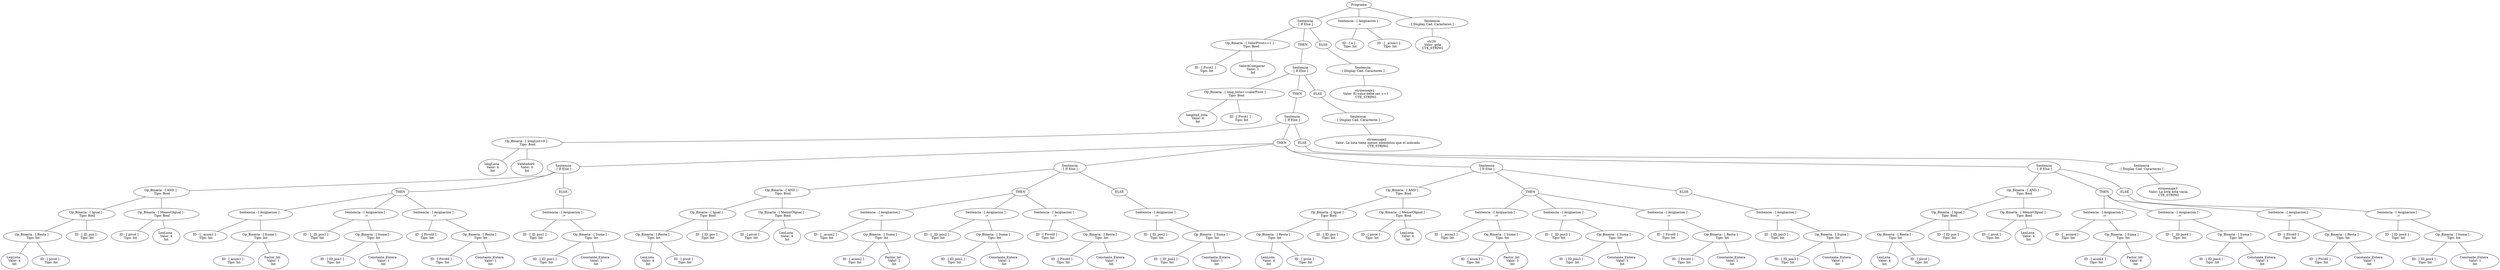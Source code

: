 graph G {nodo_programa[label="Programa"]
nodo_670700378[label="Sentencia
 - [ If Else ] -"]
nodo_programa--nodo_670700378
nodo_1190654826[label=" Op_Binaria - [ ValorPivot>=1 ] - 
 Tipo: Bool"]
nodo_670700378--nodo_1190654826
nodo_1109371569[label=" ID - [ Pivot1 ] - 
 Tipo: Int"]
nodo_1190654826--nodo_1109371569
nodo_728890494[label="ValorAComparar  
 Valor: 1 
Int"]
nodo_1190654826--nodo_728890494
nodo_6707003781[label="THEN"]
nodo_670700378--nodo_6707003781
nodo_636718812[label="Sentencia
 - [ If Else ] -"]
nodo_6707003781--nodo_636718812
nodo_445051633[label=" Op_Binaria - [ long_lista>=valorPivot ] - 
 Tipo: Bool"]
nodo_636718812--nodo_445051633
nodo_1051754451[label="longitud_lista  
 Valor: 4 
Int"]
nodo_445051633--nodo_1051754451
nodo_1349277854[label=" ID - [ Pivot1 ] - 
 Tipo: Int"]
nodo_445051633--nodo_1349277854
nodo_6367188121[label="THEN"]
nodo_636718812--nodo_6367188121
nodo_1775282465[label="Sentencia
 - [ If Else ] -"]
nodo_6367188121--nodo_1775282465
nodo_1147985808[label=" Op_Binaria - [ longList>0 ] - 
 Tipo: Bool"]
nodo_1775282465--nodo_1147985808
nodo_2040495657[label="longLista  
 Valor: 4 
Int"]
nodo_1147985808--nodo_2040495657
nodo_1267032364[label="Validador0  
 Valor: 0 
Int"]
nodo_1147985808--nodo_1267032364
nodo_17752824651[label="THEN"]
nodo_1775282465--nodo_17752824651
nodo_661672156[label="Sentencia
 - [ If Else ] -"]
nodo_17752824651--nodo_661672156
nodo_96639997[label=" Op_Binaria - [ AND ] - 
 Tipo: Bool"]
nodo_661672156--nodo_96639997
nodo_128893786[label=" Op_Binaria - [ Igual ] - 
 Tipo: Bool"]
nodo_96639997--nodo_128893786
nodo_1732398722[label=" Op_Binaria - [ Resta ] - 
 Tipo: Int"]
nodo_128893786--nodo_1732398722
nodo_1108411398[label="LenLista  
 Valor: 4 
Int"]
nodo_1732398722--nodo_1108411398
nodo_1394438858[label=" ID - [ pivot ] - 
 Tipo: Int"]
nodo_1732398722--nodo_1394438858
nodo_584634336[label=" ID - [ ID_pos ] - 
 Tipo: Int"]
nodo_128893786--nodo_584634336
nodo_1469821799[label=" Op_Binaria - [ MenorOIgual ] - 
 Tipo: Bool"]
nodo_96639997--nodo_1469821799
nodo_501263526[label=" ID - [ pivot ] - 
 Tipo: Int"]
nodo_1469821799--nodo_501263526
nodo_626202354[label="LenLista  
 Valor: 4 
Int"]
nodo_1469821799--nodo_626202354
nodo_6616721561[label="THEN"]
nodo_661672156--nodo_6616721561
nodo_1099983479[label="Sentencia - [ Asignacion ] -
 :="]
nodo_6616721561--nodo_1099983479
nodo_1268447657[label=" ID - [ _acum1 ] - 
 Tipo: Int"]
nodo_1099983479--nodo_1268447657
nodo_1401420256[label=" Op_Binaria - [ Suma ] - 
 Tipo: Int"]
nodo_1099983479--nodo_1401420256
nodo_1851691492[label=" ID - [ acum1 ] - 
 Tipo: Int"]
nodo_1401420256--nodo_1851691492
nodo_935044096[label="Factor_Int  
 Valor: 1 
Int"]
nodo_1401420256--nodo_935044096
nodo_752848266[label="Sentencia - [ Asignacion ] -
 :="]
nodo_6616721561--nodo_752848266
nodo_815033865[label=" ID - [ _ID_pos1 ] - 
 Tipo: Int"]
nodo_752848266--nodo_815033865
nodo_1555093762[label=" Op_Binaria - [ Suma ] - 
 Tipo: Int"]
nodo_752848266--nodo_1555093762
nodo_1190900417[label=" ID - [ ID_pos1 ] - 
 Tipo: Int"]
nodo_1555093762--nodo_1190900417
nodo_379110473[label="Constante_Entera  
 Valor: 1 
Int"]
nodo_1555093762--nodo_379110473
nodo_99550389[label="Sentencia - [ Asignacion ] -
 :="]
nodo_6616721561--nodo_99550389
nodo_1598924227[label=" ID - [ Pivot0 ] - 
 Tipo: Int"]
nodo_99550389--nodo_1598924227
nodo_1144748369[label=" Op_Binaria - [ Resta ] - 
 Tipo: Int"]
nodo_99550389--nodo_1144748369
nodo_340870931[label=" ID - [ Pivot0 ] - 
 Tipo: Int"]
nodo_1144748369--nodo_340870931
nodo_1768305536[label="Constante_Entera  
 Valor: 1 
Int"]
nodo_1144748369--nodo_1768305536
nodo_6616721562[label="ELSE"]
nodo_661672156--nodo_6616721562
nodo_1530388690[label="Sentencia - [ Asignacion ] -
 :="]
nodo_6616721562--nodo_1530388690
nodo_1146743572[label=" ID - [ ID_pos1 ] - 
 Tipo: Int"]
nodo_1530388690--nodo_1146743572
nodo_1512981843[label=" Op_Binaria - [ Suma ] - 
 Tipo: Int"]
nodo_1530388690--nodo_1512981843
nodo_42768293[label=" ID - [ ID_pos1 ] - 
 Tipo: Int"]
nodo_1512981843--nodo_42768293
nodo_1717159510[label="Constante_Entera  
 Valor: 1 
Int"]
nodo_1512981843--nodo_1717159510
nodo_1834188994[label="Sentencia
 - [ If Else ] -"]
nodo_17752824651--nodo_1834188994
nodo_1174361318[label=" Op_Binaria - [ AND ] - 
 Tipo: Bool"]
nodo_1834188994--nodo_1174361318
nodo_589873731[label=" Op_Binaria - [ Igual ] - 
 Tipo: Bool"]
nodo_1174361318--nodo_589873731
nodo_200006406[label=" Op_Binaria - [ Resta ] - 
 Tipo: Int"]
nodo_589873731--nodo_200006406
nodo_2052001577[label="LenLista  
 Valor: 4 
Int"]
nodo_200006406--nodo_2052001577
nodo_1160264930[label=" ID - [ pivot ] - 
 Tipo: Int"]
nodo_200006406--nodo_1160264930
nodo_544724190[label=" ID - [ ID_pos ] - 
 Tipo: Int"]
nodo_589873731--nodo_544724190
nodo_1972439101[label=" Op_Binaria - [ MenorOIgual ] - 
 Tipo: Bool"]
nodo_1174361318--nodo_1972439101
nodo_2007328737[label=" ID - [ pivot ] - 
 Tipo: Int"]
nodo_1972439101--nodo_2007328737
nodo_1936628443[label="LenLista  
 Valor: 4 
Int"]
nodo_1972439101--nodo_1936628443
nodo_18341889941[label="THEN"]
nodo_1834188994--nodo_18341889941
nodo_1830908236[label="Sentencia - [ Asignacion ] -
 :="]
nodo_18341889941--nodo_1830908236
nodo_277630005[label=" ID - [ _acum2 ] - 
 Tipo: Int"]
nodo_1830908236--nodo_277630005
nodo_1288354730[label=" Op_Binaria - [ Suma ] - 
 Tipo: Int"]
nodo_1830908236--nodo_1288354730
nodo_1274370218[label=" ID - [ acum2 ] - 
 Tipo: Int"]
nodo_1288354730--nodo_1274370218
nodo_396180261[label="Factor_Int  
 Valor: 2 
Int"]
nodo_1288354730--nodo_396180261
nodo_758705033[label="Sentencia - [ Asignacion ] -
 :="]
nodo_18341889941--nodo_758705033
nodo_1604839423[label=" ID - [ _ID_pos2 ] - 
 Tipo: Int"]
nodo_758705033--nodo_1604839423
nodo_1177096266[label=" Op_Binaria - [ Suma ] - 
 Tipo: Int"]
nodo_758705033--nodo_1177096266
nodo_670576685[label=" ID - [ ID_pos2 ] - 
 Tipo: Int"]
nodo_1177096266--nodo_670576685
nodo_1299641336[label="Constante_Entera  
 Valor: 1 
Int"]
nodo_1177096266--nodo_1299641336
nodo_764308918[label="Sentencia - [ Asignacion ] -
 :="]
nodo_18341889941--nodo_764308918
nodo_598446861[label=" ID - [ Pivot0 ] - 
 Tipo: Int"]
nodo_764308918--nodo_598446861
nodo_1161082381[label=" Op_Binaria - [ Resta ] - 
 Tipo: Int"]
nodo_764308918--nodo_1161082381
nodo_1067938912[label=" ID - [ Pivot0 ] - 
 Tipo: Int"]
nodo_1161082381--nodo_1067938912
nodo_1637506559[label="Constante_Entera  
 Valor: 1 
Int"]
nodo_1161082381--nodo_1637506559
nodo_18341889942[label="ELSE"]
nodo_1834188994--nodo_18341889942
nodo_517380410[label="Sentencia - [ Asignacion ] -
 :="]
nodo_18341889942--nodo_517380410
nodo_2117255219[label=" ID - [ ID_pos2 ] - 
 Tipo: Int"]
nodo_517380410--nodo_2117255219
nodo_2058534881[label=" Op_Binaria - [ Suma ] - 
 Tipo: Int"]
nodo_517380410--nodo_2058534881
nodo_1232367853[label=" ID - [ ID_pos2 ] - 
 Tipo: Int"]
nodo_2058534881--nodo_1232367853
nodo_1673605040[label="Constante_Entera  
 Valor: 1 
Int"]
nodo_2058534881--nodo_1673605040
nodo_186276003[label="Sentencia
 - [ If Else ] -"]
nodo_17752824651--nodo_186276003
nodo_1681433494[label=" Op_Binaria - [ AND ] - 
 Tipo: Bool"]
nodo_186276003--nodo_1681433494
nodo_237061348[label=" Op_Binaria - [ Igual ] - 
 Tipo: Bool"]
nodo_1681433494--nodo_237061348
nodo_1685538367[label=" Op_Binaria - [ Resta ] - 
 Tipo: Int"]
nodo_237061348--nodo_1685538367
nodo_1030870354[label="LenLista  
 Valor: 4 
Int"]
nodo_1685538367--nodo_1030870354
nodo_485815673[label=" ID - [ pivot ] - 
 Tipo: Int"]
nodo_1685538367--nodo_485815673
nodo_410424423[label=" ID - [ ID_pos ] - 
 Tipo: Int"]
nodo_237061348--nodo_410424423
nodo_1190035432[label=" Op_Binaria - [ MenorOIgual ] - 
 Tipo: Bool"]
nodo_1681433494--nodo_1190035432
nodo_1963387170[label=" ID - [ pivot ] - 
 Tipo: Int"]
nodo_1190035432--nodo_1963387170
nodo_1323468230[label="LenLista  
 Valor: 4 
Int"]
nodo_1190035432--nodo_1323468230
nodo_1862760031[label="THEN"]
nodo_186276003--nodo_1862760031
nodo_1645995473[label="Sentencia - [ Asignacion ] -
 :="]
nodo_1862760031--nodo_1645995473
nodo_1463801669[label=" ID - [ _acum3 ] - 
 Tipo: Int"]
nodo_1645995473--nodo_1463801669
nodo_355629945[label=" Op_Binaria - [ Suma ] - 
 Tipo: Int"]
nodo_1645995473--nodo_355629945
nodo_1327763628[label=" ID - [ acum3 ] - 
 Tipo: Int"]
nodo_355629945--nodo_1327763628
nodo_1560911714[label="Factor_Int  
 Valor: 3 
Int"]
nodo_355629945--nodo_1560911714
nodo_1915503092[label="Sentencia - [ Asignacion ] -
 :="]
nodo_1862760031--nodo_1915503092
nodo_1535128843[label=" ID - [ _ID_pos3 ] - 
 Tipo: Int"]
nodo_1915503092--nodo_1535128843
nodo_1567581361[label=" Op_Binaria - [ Suma ] - 
 Tipo: Int"]
nodo_1915503092--nodo_1567581361
nodo_849460928[label=" ID - [ ID_pos3 ] - 
 Tipo: Int"]
nodo_1567581361--nodo_849460928
nodo_580024961[label="Constante_Entera  
 Valor: 1 
Int"]
nodo_1567581361--nodo_580024961
nodo_2027961269[label="Sentencia - [ Asignacion ] -
 :="]
nodo_1862760031--nodo_2027961269
nodo_1586270964[label=" ID - [ Pivot0 ] - 
 Tipo: Int"]
nodo_2027961269--nodo_1586270964
nodo_1642360923[label=" Op_Binaria - [ Resta ] - 
 Tipo: Int"]
nodo_2027961269--nodo_1642360923
nodo_1343441044[label=" ID - [ Pivot0 ] - 
 Tipo: Int"]
nodo_1642360923--nodo_1343441044
nodo_693632176[label="Constante_Entera  
 Valor: 1 
Int"]
nodo_1642360923--nodo_693632176
nodo_1862760032[label="ELSE"]
nodo_186276003--nodo_1862760032
nodo_326549596[label="Sentencia - [ Asignacion ] -
 :="]
nodo_1862760032--nodo_326549596
nodo_1364335809[label=" ID - [ ID_pos3 ] - 
 Tipo: Int"]
nodo_326549596--nodo_1364335809
nodo_458209687[label=" Op_Binaria - [ Suma ] - 
 Tipo: Int"]
nodo_326549596--nodo_458209687
nodo_233530418[label=" ID - [ ID_pos3 ] - 
 Tipo: Int"]
nodo_458209687--nodo_233530418
nodo_683287027[label="Constante_Entera  
 Valor: 1 
Int"]
nodo_458209687--nodo_683287027
nodo_1766822961[label="Sentencia
 - [ If Else ] -"]
nodo_17752824651--nodo_1766822961
nodo_254413710[label=" Op_Binaria - [ AND ] - 
 Tipo: Bool"]
nodo_1766822961--nodo_254413710
nodo_1496724653[label=" Op_Binaria - [ Igual ] - 
 Tipo: Bool"]
nodo_254413710--nodo_1496724653
nodo_553264065[label=" Op_Binaria - [ Resta ] - 
 Tipo: Int"]
nodo_1496724653--nodo_553264065
nodo_897697267[label="LenLista  
 Valor: 4 
Int"]
nodo_553264065--nodo_897697267
nodo_1789447862[label=" ID - [ pivot ] - 
 Tipo: Int"]
nodo_553264065--nodo_1789447862
nodo_38997010[label=" ID - [ ID_pos ] - 
 Tipo: Int"]
nodo_1496724653--nodo_38997010
nodo_1942406066[label=" Op_Binaria - [ MenorOIgual ] - 
 Tipo: Bool"]
nodo_254413710--nodo_1942406066
nodo_1213415012[label=" ID - [ pivot ] - 
 Tipo: Int"]
nodo_1942406066--nodo_1213415012
nodo_1688376486[label="LenLista  
 Valor: 4 
Int"]
nodo_1942406066--nodo_1688376486
nodo_17668229611[label="THEN"]
nodo_1766822961--nodo_17668229611
nodo_2114664380[label="Sentencia - [ Asignacion ] -
 :="]
nodo_17668229611--nodo_2114664380
nodo_999661724[label=" ID - [ _acum4 ] - 
 Tipo: Int"]
nodo_2114664380--nodo_999661724
nodo_1793329556[label=" Op_Binaria - [ Suma ] - 
 Tipo: Int"]
nodo_2114664380--nodo_1793329556
nodo_445884362[label=" ID - [ acum4 ] - 
 Tipo: Int"]
nodo_1793329556--nodo_445884362
nodo_939047783[label="Factor_Int  
 Valor: 4 
Int"]
nodo_1793329556--nodo_939047783
nodo_1031980531[label="Sentencia - [ Asignacion ] -
 :="]
nodo_17668229611--nodo_1031980531
nodo_721748895[label=" ID - [ _ID_pos4 ] - 
 Tipo: Int"]
nodo_1031980531--nodo_721748895
nodo_1642534850[label=" Op_Binaria - [ Suma ] - 
 Tipo: Int"]
nodo_1031980531--nodo_1642534850
nodo_1724731843[label=" ID - [ ID_pos4 ] - 
 Tipo: Int"]
nodo_1642534850--nodo_1724731843
nodo_1305193908[label="Constante_Entera  
 Valor: 1 
Int"]
nodo_1642534850--nodo_1305193908
nodo_1313953385[label="Sentencia - [ Asignacion ] -
 :="]
nodo_17668229611--nodo_1313953385
nodo_399573350[label=" ID - [ Pivot0 ] - 
 Tipo: Int"]
nodo_1313953385--nodo_399573350
nodo_463345942[label=" Op_Binaria - [ Resta ] - 
 Tipo: Int"]
nodo_1313953385--nodo_463345942
nodo_195600860[label=" ID - [ Pivot0 ] - 
 Tipo: Int"]
nodo_463345942--nodo_195600860
nodo_1334729950[label="Constante_Entera  
 Valor: 1 
Int"]
nodo_463345942--nodo_1334729950
nodo_17668229612[label="ELSE"]
nodo_1766822961--nodo_17668229612
nodo_1347137144[label="Sentencia - [ Asignacion ] -
 :="]
nodo_17668229612--nodo_1347137144
nodo_997608398[label=" ID - [ ID_pos4 ] - 
 Tipo: Int"]
nodo_1347137144--nodo_997608398
nodo_1973336893[label=" Op_Binaria - [ Suma ] - 
 Tipo: Int"]
nodo_1347137144--nodo_1973336893
nodo_1212899836[label=" ID - [ ID_pos4 ] - 
 Tipo: Int"]
nodo_1973336893--nodo_1212899836
nodo_1174290147[label="Constante_Entera  
 Valor: 1 
Int"]
nodo_1973336893--nodo_1174290147
nodo_17752824652[label="ELSE"]
nodo_1775282465--nodo_17752824652
nodo_1289696681[label="Sentencia
 - [ Display Cad. Caracteres ] -"]
nodo_17752824652--nodo_1289696681
nodo_1285044316[label="strmensaje3  
 Valor: La lista está vacía. 
CTE_STRING"]
nodo_1289696681--nodo_1285044316
nodo_6367188122[label="ELSE"]
nodo_636718812--nodo_6367188122
nodo_1607460018[label="Sentencia
 - [ Display Cad. Caracteres ] -"]
nodo_6367188122--nodo_1607460018
nodo_1811075214[label="strmensaje2  
 Valor: La lista tiene menos elementos que el indicado 
CTE_STRING"]
nodo_1607460018--nodo_1811075214
nodo_6707003782[label="ELSE"]
nodo_670700378--nodo_6707003782
nodo_1588970020[label="Sentencia
 - [ Display Cad. Caracteres ] -"]
nodo_6707003782--nodo_1588970020
nodo_1407343478[label="strmensaje1  
 Valor: El valor debe ser >=1 
CTE_STRING"]
nodo_1588970020--nodo_1407343478
nodo_1494279232[label="Sentencia - [ Asignacion ] -
 :="]
nodo_programa--nodo_1494279232
nodo_1940447180[label=" ID - [ a ] - 
 Tipo: Int"]
nodo_1494279232--nodo_1940447180
nodo_245565335[label=" ID - [ _acum1 ] - 
 Tipo: Int"]
nodo_1494279232--nodo_245565335
nodo_1104106489[label="Sentencia
 - [ Display Cad. Caracteres ] -"]
nodo_programa--nodo_1104106489
nodo_2121744517[label="str20  
 Valor: gola 
CTE_STRING"]
nodo_1104106489--nodo_2121744517
}
